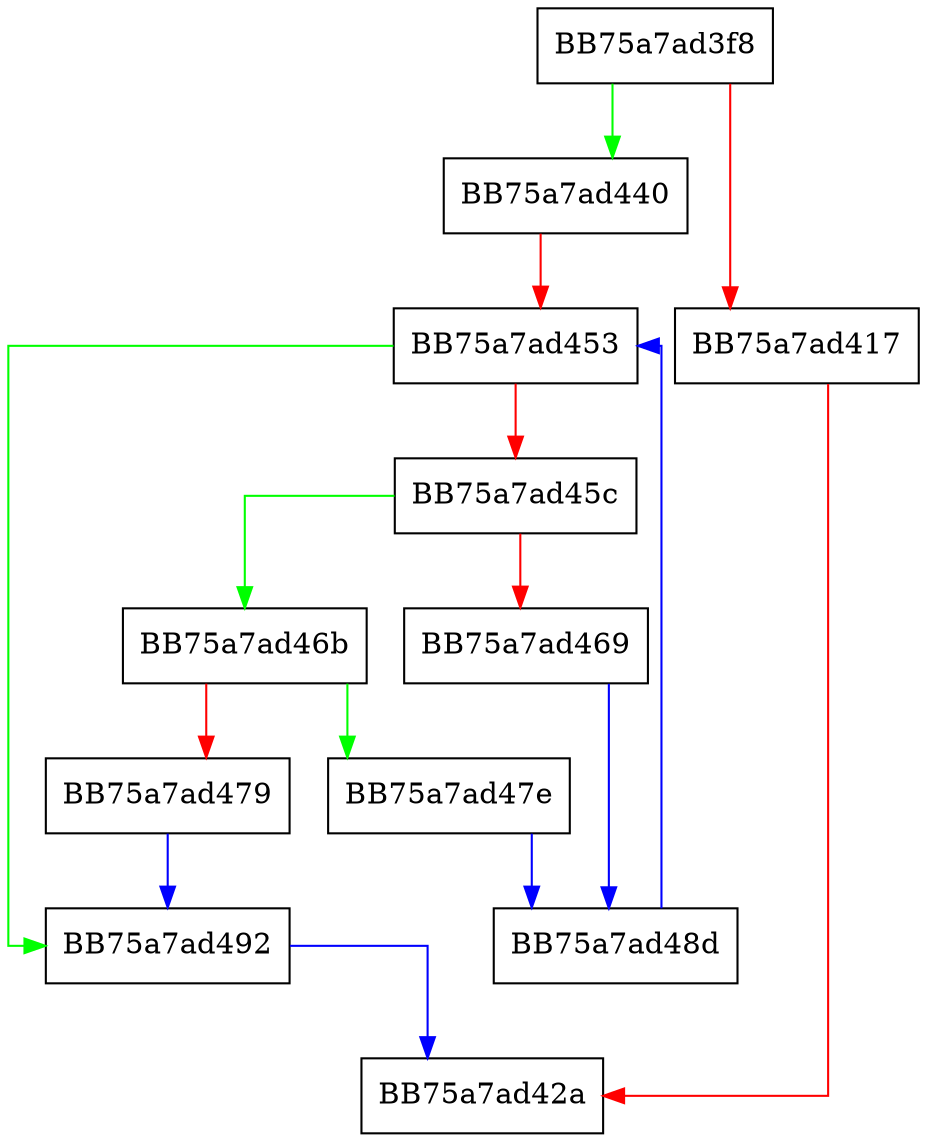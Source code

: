 digraph __acrt_lowio_ensure_fh_exists {
  node [shape="box"];
  graph [splines=ortho];
  BB75a7ad3f8 -> BB75a7ad440 [color="green"];
  BB75a7ad3f8 -> BB75a7ad417 [color="red"];
  BB75a7ad417 -> BB75a7ad42a [color="red"];
  BB75a7ad440 -> BB75a7ad453 [color="red"];
  BB75a7ad453 -> BB75a7ad492 [color="green"];
  BB75a7ad453 -> BB75a7ad45c [color="red"];
  BB75a7ad45c -> BB75a7ad46b [color="green"];
  BB75a7ad45c -> BB75a7ad469 [color="red"];
  BB75a7ad469 -> BB75a7ad48d [color="blue"];
  BB75a7ad46b -> BB75a7ad47e [color="green"];
  BB75a7ad46b -> BB75a7ad479 [color="red"];
  BB75a7ad479 -> BB75a7ad492 [color="blue"];
  BB75a7ad47e -> BB75a7ad48d [color="blue"];
  BB75a7ad48d -> BB75a7ad453 [color="blue"];
  BB75a7ad492 -> BB75a7ad42a [color="blue"];
}